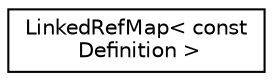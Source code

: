 digraph "Graphical Class Hierarchy"
{
 // LATEX_PDF_SIZE
  edge [fontname="Helvetica",fontsize="10",labelfontname="Helvetica",labelfontsize="10"];
  node [fontname="Helvetica",fontsize="10",shape=record];
  rankdir="LR";
  Node0 [label="LinkedRefMap\< const\l Definition \>",height=0.2,width=0.4,color="black", fillcolor="white", style="filled",URL="$classLinkedRefMap.html",tooltip=" "];
}
